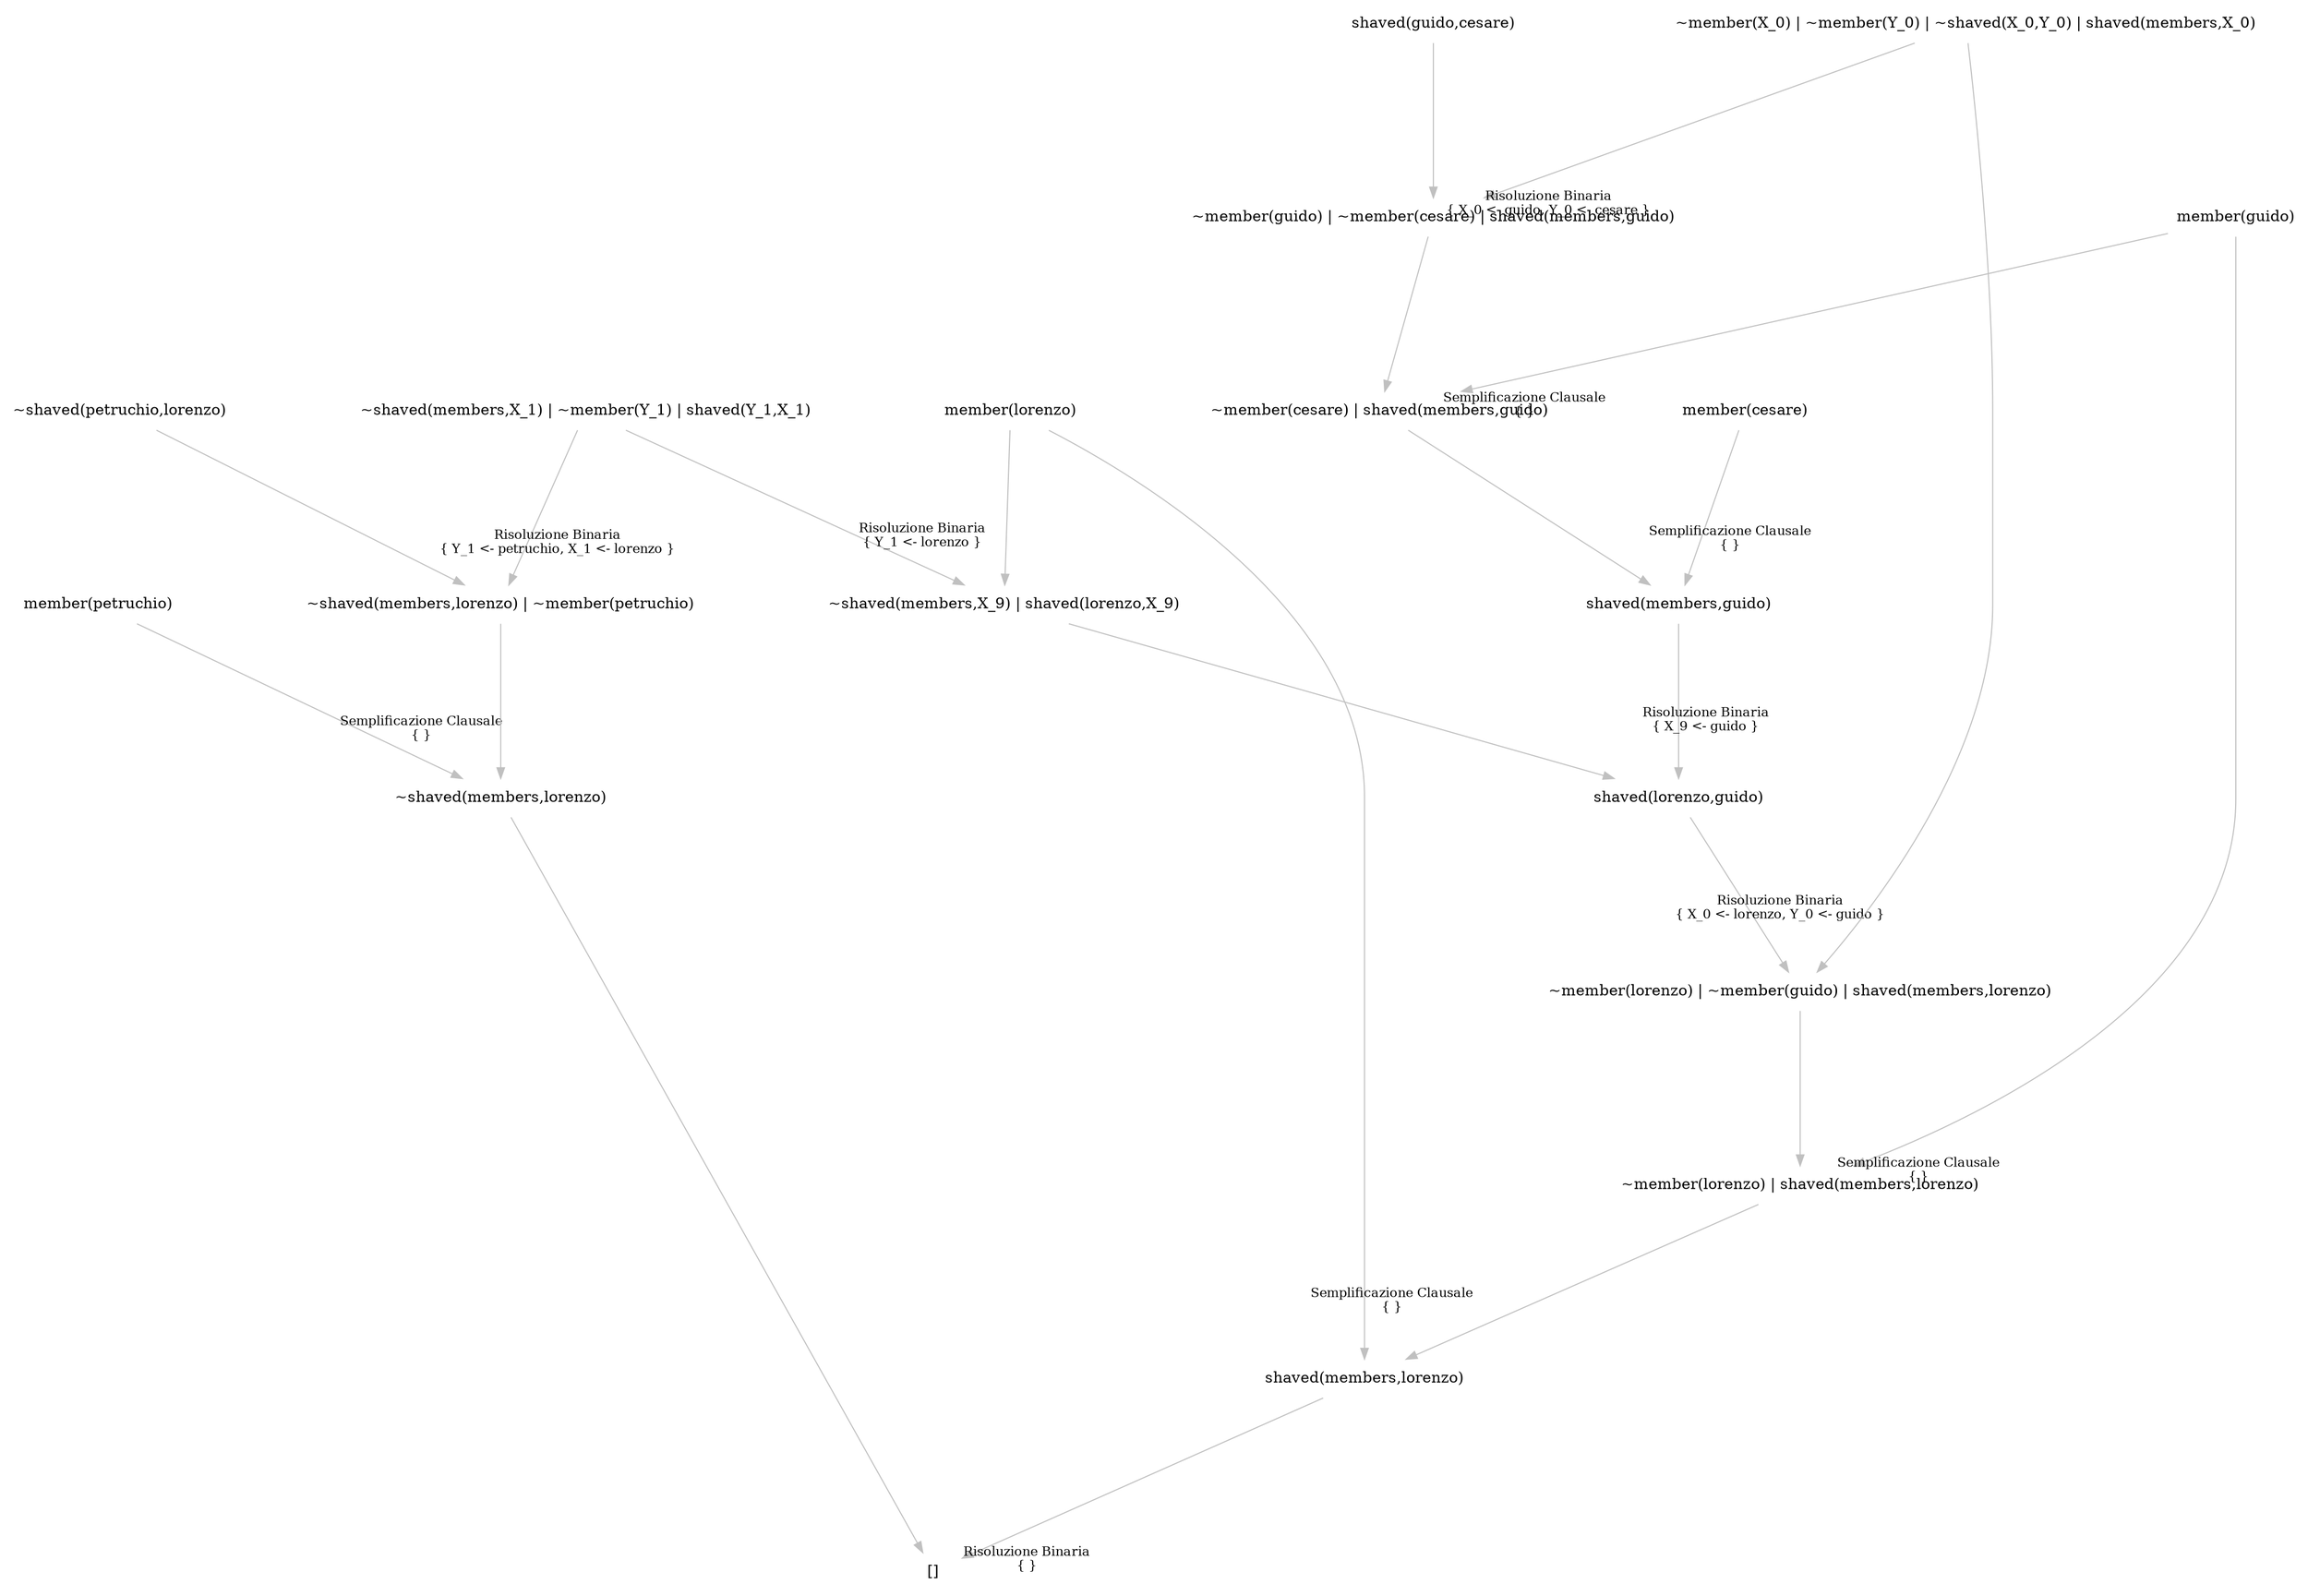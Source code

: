 digraph {
	nodesep="1.5"; ranksep=2;
	node [shape=plaintext];
	edge [color=gray];
	"shaved(members,lorenzo)" -> "[]" [labelfontcolor=black,labelfontsize="12",headlabel="Risoluzione Binaria\n{ }",labeldistance="6"];
	"member(lorenzo)" -> "shaved(members,lorenzo)" [labelfontcolor=black,labelfontsize="12",headlabel="Semplificazione Clausale\n{ }",labeldistance="6"];
	"~member(lorenzo) | shaved(members,lorenzo)" -> "shaved(members,lorenzo)" ;
	"member(guido)" -> "~member(lorenzo) | shaved(members,lorenzo)" [labelfontcolor=black,labelfontsize="12",headlabel="Semplificazione Clausale\n{ }",labeldistance="6"];
	"~member(lorenzo) | ~member(guido) | shaved(members,lorenzo)" -> "~member(lorenzo) | shaved(members,lorenzo)" ;
	"shaved(lorenzo,guido)" -> "~member(lorenzo) | ~member(guido) | shaved(members,lorenzo)" [labelfontcolor=black,labelfontsize="12",headlabel="Risoluzione Binaria\n{ X_0 <- lorenzo, Y_0 <- guido }",labeldistance="6"];
	"shaved(members,guido)" -> "shaved(lorenzo,guido)" [labelfontcolor=black,labelfontsize="12",headlabel="Risoluzione Binaria\n{ X_9 <- guido }",labeldistance="6"];
	"member(cesare)" -> "shaved(members,guido)" [labelfontcolor=black,labelfontsize="12",headlabel="Semplificazione Clausale\n{ }",labeldistance="6"];
	"~member(cesare) | shaved(members,guido)" -> "shaved(members,guido)" ;
	"member(guido)" -> "~member(cesare) | shaved(members,guido)" [labelfontcolor=black,labelfontsize="12",headlabel="Semplificazione Clausale\n{ }",labeldistance="6"];
	"~member(guido) | ~member(cesare) | shaved(members,guido)" -> "~member(cesare) | shaved(members,guido)" ;
	"~member(X_0) | ~member(Y_0) | ~shaved(X_0,Y_0) | shaved(members,X_0)" -> "~member(guido) | ~member(cesare) | shaved(members,guido)" [labelfontcolor=black,labelfontsize="12",headlabel="Risoluzione Binaria\n{ X_0 <- guido, Y_0 <- cesare }",labeldistance="6"];
	"shaved(guido,cesare)" -> "~member(guido) | ~member(cesare) | shaved(members,guido)" ;
	"~shaved(members,X_9) | shaved(lorenzo,X_9)" -> "shaved(lorenzo,guido)" ;
	"~shaved(members,X_1) | ~member(Y_1) | shaved(Y_1,X_1)" -> "~shaved(members,X_9) | shaved(lorenzo,X_9)" [labelfontcolor=black,labelfontsize="12",headlabel="Risoluzione Binaria\n{ Y_1 <- lorenzo }",labeldistance="6"];
	"member(lorenzo)" -> "~shaved(members,X_9) | shaved(lorenzo,X_9)" ;
	"~member(X_0) | ~member(Y_0) | ~shaved(X_0,Y_0) | shaved(members,X_0)" -> "~member(lorenzo) | ~member(guido) | shaved(members,lorenzo)" ;
	"~shaved(members,lorenzo)" -> "[]" ;
	"member(petruchio)" -> "~shaved(members,lorenzo)" [labelfontcolor=black,labelfontsize="12",headlabel="Semplificazione Clausale\n{ }",labeldistance="6"];
	"~shaved(members,lorenzo) | ~member(petruchio)" -> "~shaved(members,lorenzo)" ;
	"~shaved(members,X_1) | ~member(Y_1) | shaved(Y_1,X_1)" -> "~shaved(members,lorenzo) | ~member(petruchio)" [labelfontcolor=black,labelfontsize="12",headlabel="Risoluzione Binaria\n{ Y_1 <- petruchio, X_1 <- lorenzo }",labeldistance="6"];
	"~shaved(petruchio,lorenzo)" -> "~shaved(members,lorenzo) | ~member(petruchio)" ;
}

